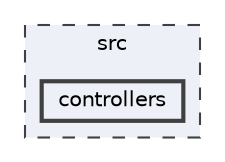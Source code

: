 digraph "src/controllers"
{
 // LATEX_PDF_SIZE
  bgcolor="transparent";
  edge [fontname=Helvetica,fontsize=10,labelfontname=Helvetica,labelfontsize=10];
  node [fontname=Helvetica,fontsize=10,shape=box,height=0.2,width=0.4];
  compound=true
  subgraph clusterdir_68267d1309a1af8e8297ef4c3efbcdba {
    graph [ bgcolor="#edf0f7", pencolor="grey25", label="src", fontname=Helvetica,fontsize=10 style="filled,dashed", URL="dir_68267d1309a1af8e8297ef4c3efbcdba.html",tooltip=""]
  dir_bbd6674d859f4cefaacb708974cac240 [label="controllers", fillcolor="#edf0f7", color="grey25", style="filled,bold", URL="dir_bbd6674d859f4cefaacb708974cac240.html",tooltip=""];
  }
}

